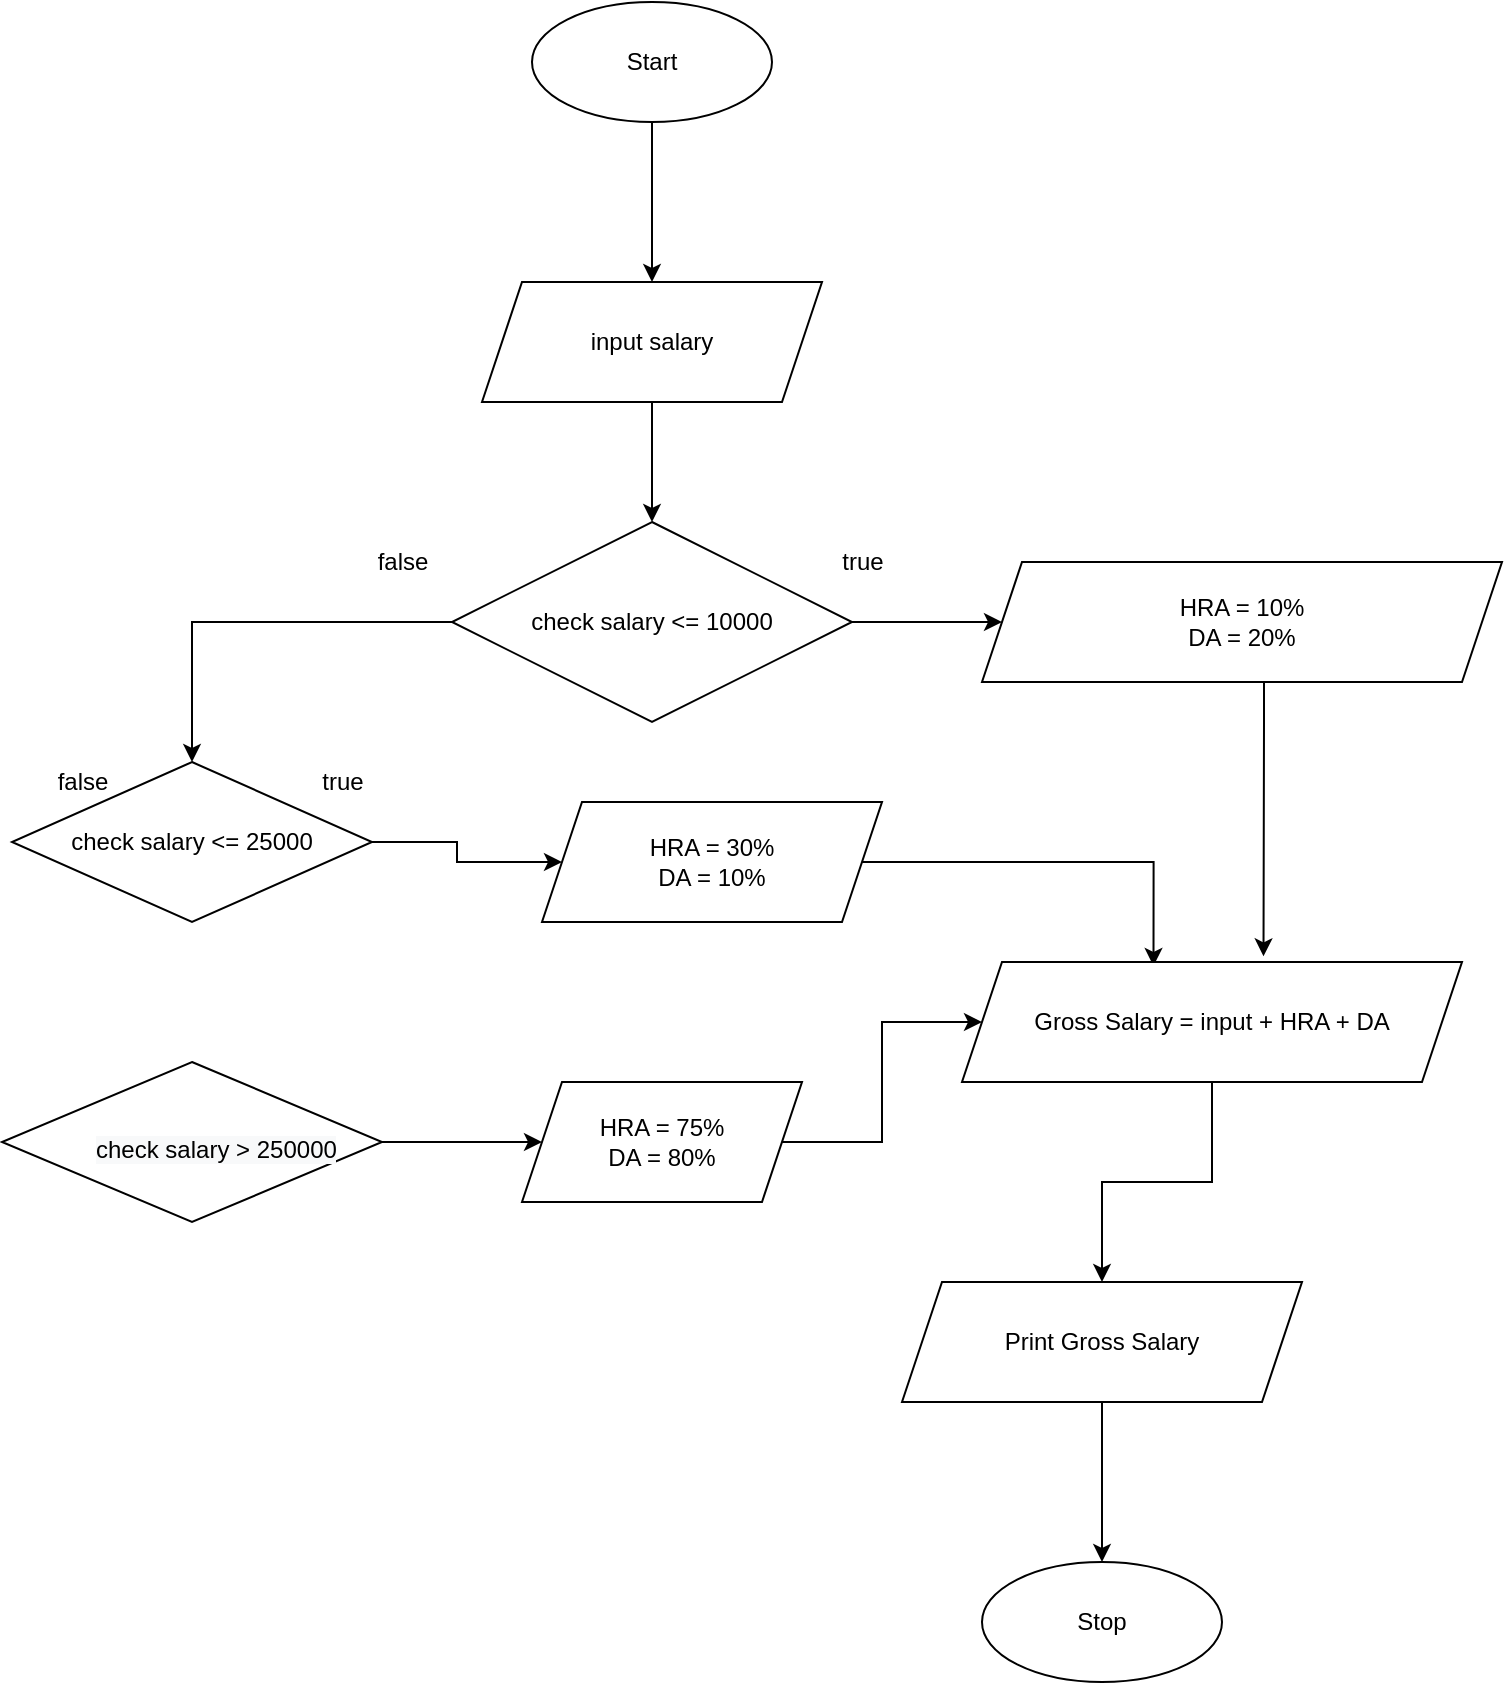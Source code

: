<mxfile version="16.1.2" type="device"><diagram id="3VkJcTVsMmTbSw7H3t3I" name="Page-1"><mxGraphModel dx="-9772" dy="641" grid="1" gridSize="10" guides="1" tooltips="1" connect="1" arrows="1" fold="1" page="1" pageScale="1" pageWidth="850" pageHeight="1100" math="0" shadow="0"><root><mxCell id="0"/><mxCell id="1" parent="0"/><mxCell id="1KsAXeBB0JVEBk9F0WCz-1" style="edgeStyle=orthogonalEdgeStyle;rounded=0;orthogonalLoop=1;jettySize=auto;html=1;entryX=0.5;entryY=0;entryDx=0;entryDy=0;" edge="1" parent="1" source="1KsAXeBB0JVEBk9F0WCz-2" target="1KsAXeBB0JVEBk9F0WCz-4"><mxGeometry relative="1" as="geometry"/></mxCell><mxCell id="1KsAXeBB0JVEBk9F0WCz-2" value="Start" style="ellipse;whiteSpace=wrap;html=1;" vertex="1" parent="1"><mxGeometry x="11885" y="290" width="120" height="60" as="geometry"/></mxCell><mxCell id="1KsAXeBB0JVEBk9F0WCz-3" style="edgeStyle=orthogonalEdgeStyle;rounded=0;orthogonalLoop=1;jettySize=auto;html=1;entryX=0.5;entryY=0;entryDx=0;entryDy=0;" edge="1" parent="1" source="1KsAXeBB0JVEBk9F0WCz-4" target="1KsAXeBB0JVEBk9F0WCz-7"><mxGeometry relative="1" as="geometry"/></mxCell><mxCell id="1KsAXeBB0JVEBk9F0WCz-4" value="input salary" style="shape=parallelogram;perimeter=parallelogramPerimeter;whiteSpace=wrap;html=1;fixedSize=1;" vertex="1" parent="1"><mxGeometry x="11860" y="430" width="170" height="60" as="geometry"/></mxCell><mxCell id="1KsAXeBB0JVEBk9F0WCz-5" style="edgeStyle=orthogonalEdgeStyle;rounded=0;orthogonalLoop=1;jettySize=auto;html=1;entryX=0.5;entryY=0;entryDx=0;entryDy=0;" edge="1" parent="1" source="1KsAXeBB0JVEBk9F0WCz-7" target="1KsAXeBB0JVEBk9F0WCz-11"><mxGeometry relative="1" as="geometry"/></mxCell><mxCell id="1KsAXeBB0JVEBk9F0WCz-6" style="edgeStyle=orthogonalEdgeStyle;rounded=0;orthogonalLoop=1;jettySize=auto;html=1;entryX=0;entryY=0.5;entryDx=0;entryDy=0;" edge="1" parent="1" source="1KsAXeBB0JVEBk9F0WCz-7" target="1KsAXeBB0JVEBk9F0WCz-9"><mxGeometry relative="1" as="geometry"/></mxCell><mxCell id="1KsAXeBB0JVEBk9F0WCz-7" value="check salary &amp;lt;= 10000" style="rhombus;whiteSpace=wrap;html=1;" vertex="1" parent="1"><mxGeometry x="11845" y="550" width="200" height="100" as="geometry"/></mxCell><mxCell id="1KsAXeBB0JVEBk9F0WCz-8" style="edgeStyle=orthogonalEdgeStyle;rounded=0;orthogonalLoop=1;jettySize=auto;html=1;entryX=0.603;entryY=-0.047;entryDx=0;entryDy=0;entryPerimeter=0;" edge="1" parent="1" source="1KsAXeBB0JVEBk9F0WCz-9" target="1KsAXeBB0JVEBk9F0WCz-15"><mxGeometry relative="1" as="geometry"><Array as="points"><mxPoint x="12251" y="650"/><mxPoint x="12251" y="650"/></Array></mxGeometry></mxCell><mxCell id="1KsAXeBB0JVEBk9F0WCz-9" value="HRA = 10%&lt;br&gt;DA = 20%" style="shape=parallelogram;perimeter=parallelogramPerimeter;whiteSpace=wrap;html=1;fixedSize=1;" vertex="1" parent="1"><mxGeometry x="12110" y="570" width="260" height="60" as="geometry"/></mxCell><mxCell id="1KsAXeBB0JVEBk9F0WCz-10" style="edgeStyle=orthogonalEdgeStyle;rounded=0;orthogonalLoop=1;jettySize=auto;html=1;entryX=0;entryY=0.5;entryDx=0;entryDy=0;" edge="1" parent="1" source="1KsAXeBB0JVEBk9F0WCz-11" target="1KsAXeBB0JVEBk9F0WCz-13"><mxGeometry relative="1" as="geometry"/></mxCell><mxCell id="1KsAXeBB0JVEBk9F0WCz-11" value="&lt;span&gt;check salary &amp;lt;= 25000&lt;/span&gt;" style="rhombus;whiteSpace=wrap;html=1;" vertex="1" parent="1"><mxGeometry x="11625" y="670" width="180" height="80" as="geometry"/></mxCell><mxCell id="1KsAXeBB0JVEBk9F0WCz-12" style="edgeStyle=orthogonalEdgeStyle;rounded=0;orthogonalLoop=1;jettySize=auto;html=1;entryX=0.383;entryY=0.033;entryDx=0;entryDy=0;entryPerimeter=0;" edge="1" parent="1" source="1KsAXeBB0JVEBk9F0WCz-13" target="1KsAXeBB0JVEBk9F0WCz-15"><mxGeometry relative="1" as="geometry"/></mxCell><mxCell id="1KsAXeBB0JVEBk9F0WCz-13" value="HRA = 30%&lt;br&gt;DA = 10%" style="shape=parallelogram;perimeter=parallelogramPerimeter;whiteSpace=wrap;html=1;fixedSize=1;" vertex="1" parent="1"><mxGeometry x="11890" y="690" width="170" height="60" as="geometry"/></mxCell><mxCell id="1KsAXeBB0JVEBk9F0WCz-14" style="edgeStyle=orthogonalEdgeStyle;rounded=0;orthogonalLoop=1;jettySize=auto;html=1;entryX=0.5;entryY=0;entryDx=0;entryDy=0;" edge="1" parent="1" source="1KsAXeBB0JVEBk9F0WCz-15" target="1KsAXeBB0JVEBk9F0WCz-21"><mxGeometry relative="1" as="geometry"/></mxCell><mxCell id="1KsAXeBB0JVEBk9F0WCz-15" value="Gross Salary = input + HRA + DA" style="shape=parallelogram;perimeter=parallelogramPerimeter;whiteSpace=wrap;html=1;fixedSize=1;" vertex="1" parent="1"><mxGeometry x="12100" y="770" width="250" height="60" as="geometry"/></mxCell><mxCell id="1KsAXeBB0JVEBk9F0WCz-16" style="edgeStyle=orthogonalEdgeStyle;rounded=0;orthogonalLoop=1;jettySize=auto;html=1;" edge="1" parent="1" source="1KsAXeBB0JVEBk9F0WCz-17" target="1KsAXeBB0JVEBk9F0WCz-15"><mxGeometry relative="1" as="geometry"/></mxCell><mxCell id="1KsAXeBB0JVEBk9F0WCz-17" value="HRA = 75%&lt;br&gt;DA = 80%" style="shape=parallelogram;perimeter=parallelogramPerimeter;whiteSpace=wrap;html=1;fixedSize=1;" vertex="1" parent="1"><mxGeometry x="11880" y="830" width="140" height="60" as="geometry"/></mxCell><mxCell id="1KsAXeBB0JVEBk9F0WCz-18" style="edgeStyle=orthogonalEdgeStyle;rounded=0;orthogonalLoop=1;jettySize=auto;html=1;" edge="1" parent="1" source="1KsAXeBB0JVEBk9F0WCz-19" target="1KsAXeBB0JVEBk9F0WCz-17"><mxGeometry relative="1" as="geometry"/></mxCell><mxCell id="1KsAXeBB0JVEBk9F0WCz-19" value="" style="rhombus;whiteSpace=wrap;html=1;" vertex="1" parent="1"><mxGeometry x="11620" y="820" width="190" height="80" as="geometry"/></mxCell><mxCell id="1KsAXeBB0JVEBk9F0WCz-20" style="edgeStyle=orthogonalEdgeStyle;rounded=0;orthogonalLoop=1;jettySize=auto;html=1;entryX=0.5;entryY=0;entryDx=0;entryDy=0;" edge="1" parent="1" source="1KsAXeBB0JVEBk9F0WCz-21" target="1KsAXeBB0JVEBk9F0WCz-22"><mxGeometry relative="1" as="geometry"/></mxCell><mxCell id="1KsAXeBB0JVEBk9F0WCz-21" value="Print Gross Salary" style="shape=parallelogram;perimeter=parallelogramPerimeter;whiteSpace=wrap;html=1;fixedSize=1;" vertex="1" parent="1"><mxGeometry x="12070" y="930" width="200" height="60" as="geometry"/></mxCell><mxCell id="1KsAXeBB0JVEBk9F0WCz-22" value="Stop" style="ellipse;whiteSpace=wrap;html=1;" vertex="1" parent="1"><mxGeometry x="12110" y="1070" width="120" height="60" as="geometry"/></mxCell><mxCell id="1KsAXeBB0JVEBk9F0WCz-23" value="false" style="text;html=1;align=center;verticalAlign=middle;resizable=0;points=[];autosize=1;strokeColor=none;fillColor=none;" vertex="1" parent="1"><mxGeometry x="11640" y="670" width="40" height="20" as="geometry"/></mxCell><mxCell id="1KsAXeBB0JVEBk9F0WCz-24" value="true" style="text;html=1;align=center;verticalAlign=middle;resizable=0;points=[];autosize=1;strokeColor=none;fillColor=none;" vertex="1" parent="1"><mxGeometry x="11770" y="670" width="40" height="20" as="geometry"/></mxCell><mxCell id="1KsAXeBB0JVEBk9F0WCz-25" value="false" style="text;html=1;align=center;verticalAlign=middle;resizable=0;points=[];autosize=1;strokeColor=none;fillColor=none;" vertex="1" parent="1"><mxGeometry x="11800" y="560" width="40" height="20" as="geometry"/></mxCell><mxCell id="1KsAXeBB0JVEBk9F0WCz-26" value="true" style="text;html=1;align=center;verticalAlign=middle;resizable=0;points=[];autosize=1;strokeColor=none;fillColor=none;" vertex="1" parent="1"><mxGeometry x="12030" y="560" width="40" height="20" as="geometry"/></mxCell><mxCell id="1KsAXeBB0JVEBk9F0WCz-27" value="&lt;span style=&quot;color: rgb(0 , 0 , 0) ; font-family: &amp;#34;helvetica&amp;#34; ; font-size: 12px ; font-style: normal ; font-weight: 400 ; letter-spacing: normal ; text-align: center ; text-indent: 0px ; text-transform: none ; word-spacing: 0px ; background-color: rgb(248 , 249 , 250) ; display: inline ; float: none&quot;&gt;check salary &amp;gt; 250000&lt;/span&gt;" style="text;whiteSpace=wrap;html=1;" vertex="1" parent="1"><mxGeometry x="11665" y="850" width="140" height="30" as="geometry"/></mxCell></root></mxGraphModel></diagram></mxfile>